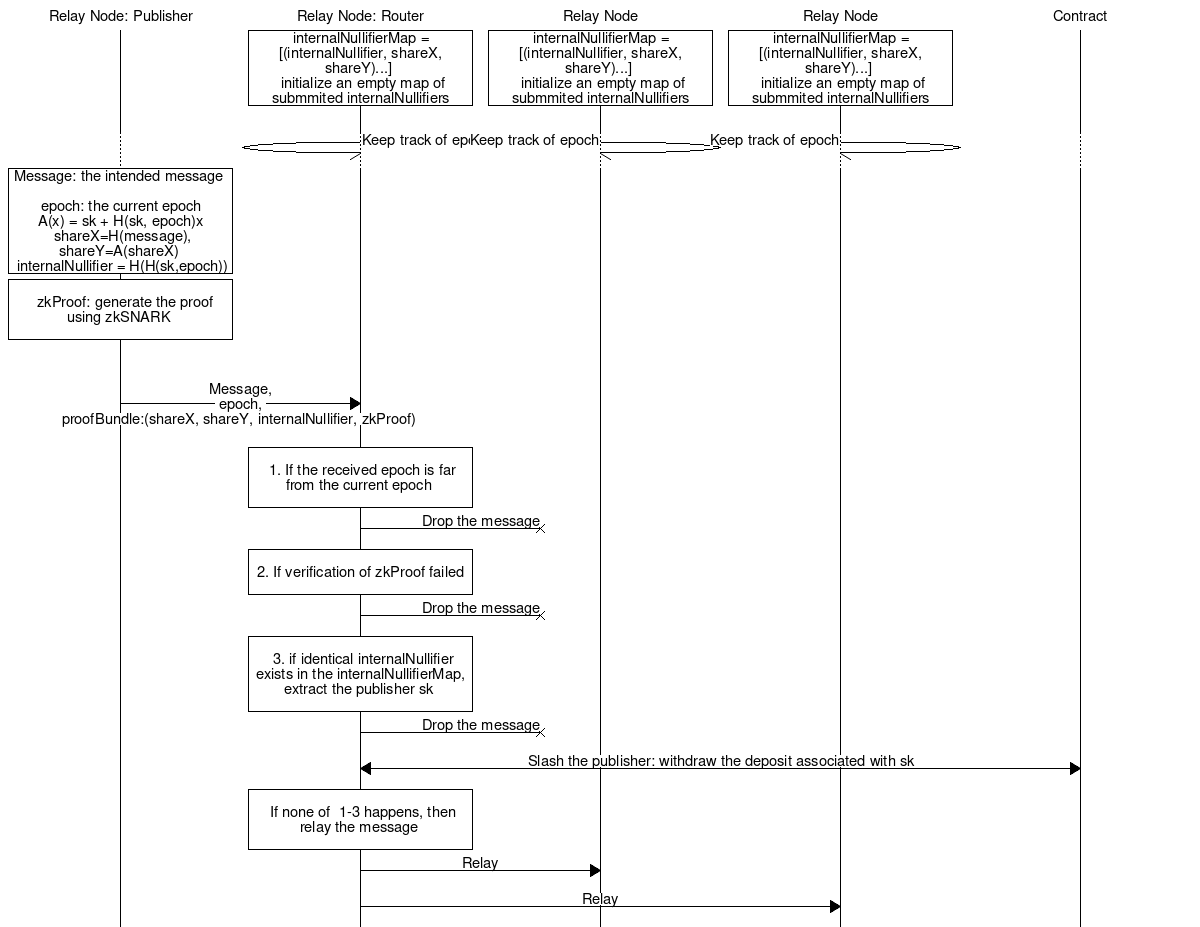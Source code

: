 # MSC for some fictional process
msc {
  hscale = "2";
  a [label = "Relay Node: Publisher"], b [label = "Relay Node: Router"], c[label="Relay Node"], d [label="Relay Node"],e [label="Contract"];
  b box b [label="internalNullifierMap = [(internalNullifier, shareX, shareY)...] \n initialize an empty map of submmited internalNullifiers"],
  c box c [label="internalNullifierMap = [(internalNullifier, shareX, shareY)...] \n initialize an empty map of submmited internalNullifiers"],
  d box d [label="internalNullifierMap = [(internalNullifier, shareX, shareY)...] \n initialize an empty map of submmited internalNullifiers"];
  |||;
  ..., b->b [ label = "Keep track of epoch"], c->c [ label = "Keep track of epoch"], d->d [ label = "Keep track of epoch"];
  
  a box a [label = "Message: the intended message \n \n epoch: the current epoch \n A(x) = sk + H(sk, epoch)x \n shareX=H(message), shareY=A(shareX) \n internalNullifier = H(H(sk,epoch))"];
  a box a [label="  \n  zkProof: generate the proof using zkSNARK \n "];

  |||;

  a=>b [ label = " \n Message, \n epoch, \n proofBundle:(shareX, shareY, internalNullifier, zkProof)  \n "]  ;
  b box b [label=" \n 1. If the received epoch is far from the current epoch \n "];
  b -x c [label="Drop the message"];

  b box b [label=" \n 2. If verification of zkProof failed \n "];
  b -x c [label="Drop the message"];

  b box b [label=" \n 3. if identical internalNullifier exists in the internalNullifierMap, extract the publisher sk \n "];
  b -x c [label="Drop the message"];
  b <=e, b => e[label="Slash the publisher: withdraw the deposit associated with sk"];
  b box b [label=" \n If none of  1-3 happens, then relay the message \n  "];
  b => c [label="Relay"];
  b => d [label="Relay"];

}